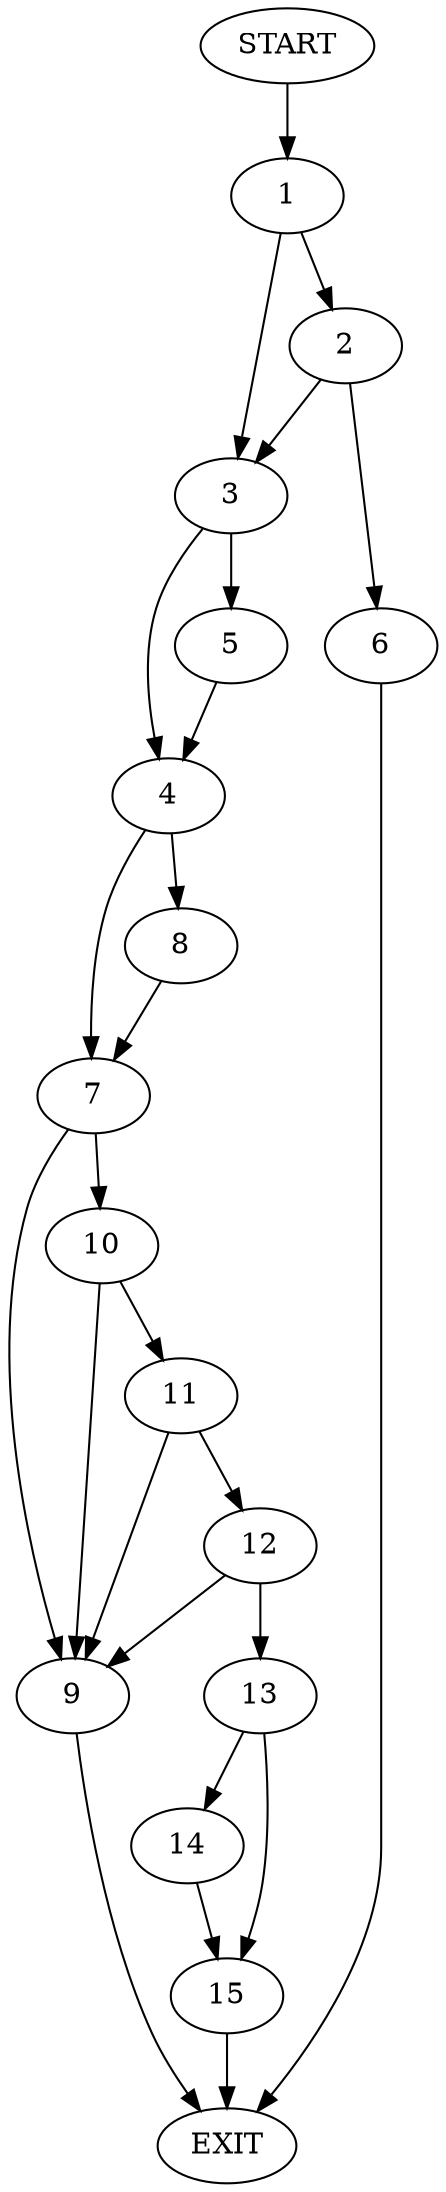 digraph {
0 [label="START"]
16 [label="EXIT"]
0 -> 1
1 -> 2
1 -> 3
3 -> 4
3 -> 5
2 -> 3
2 -> 6
6 -> 16
5 -> 4
4 -> 7
4 -> 8
8 -> 7
7 -> 9
7 -> 10
9 -> 16
10 -> 11
10 -> 9
11 -> 9
11 -> 12
12 -> 9
12 -> 13
13 -> 14
13 -> 15
14 -> 15
15 -> 16
}
